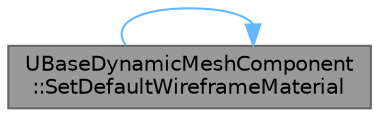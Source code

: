 digraph "UBaseDynamicMeshComponent::SetDefaultWireframeMaterial"
{
 // INTERACTIVE_SVG=YES
 // LATEX_PDF_SIZE
  bgcolor="transparent";
  edge [fontname=Helvetica,fontsize=10,labelfontname=Helvetica,labelfontsize=10];
  node [fontname=Helvetica,fontsize=10,shape=box,height=0.2,width=0.4];
  rankdir="LR";
  Node1 [id="Node000001",label="UBaseDynamicMeshComponent\l::SetDefaultWireframeMaterial",height=0.2,width=0.4,color="gray40", fillcolor="grey60", style="filled", fontcolor="black",tooltip="Set the wireframe material used for all BaseDynamicMeshComponent-derived Components."];
  Node1 -> Node1 [id="edge1_Node000001_Node000001",color="steelblue1",style="solid",tooltip=" "];
}
